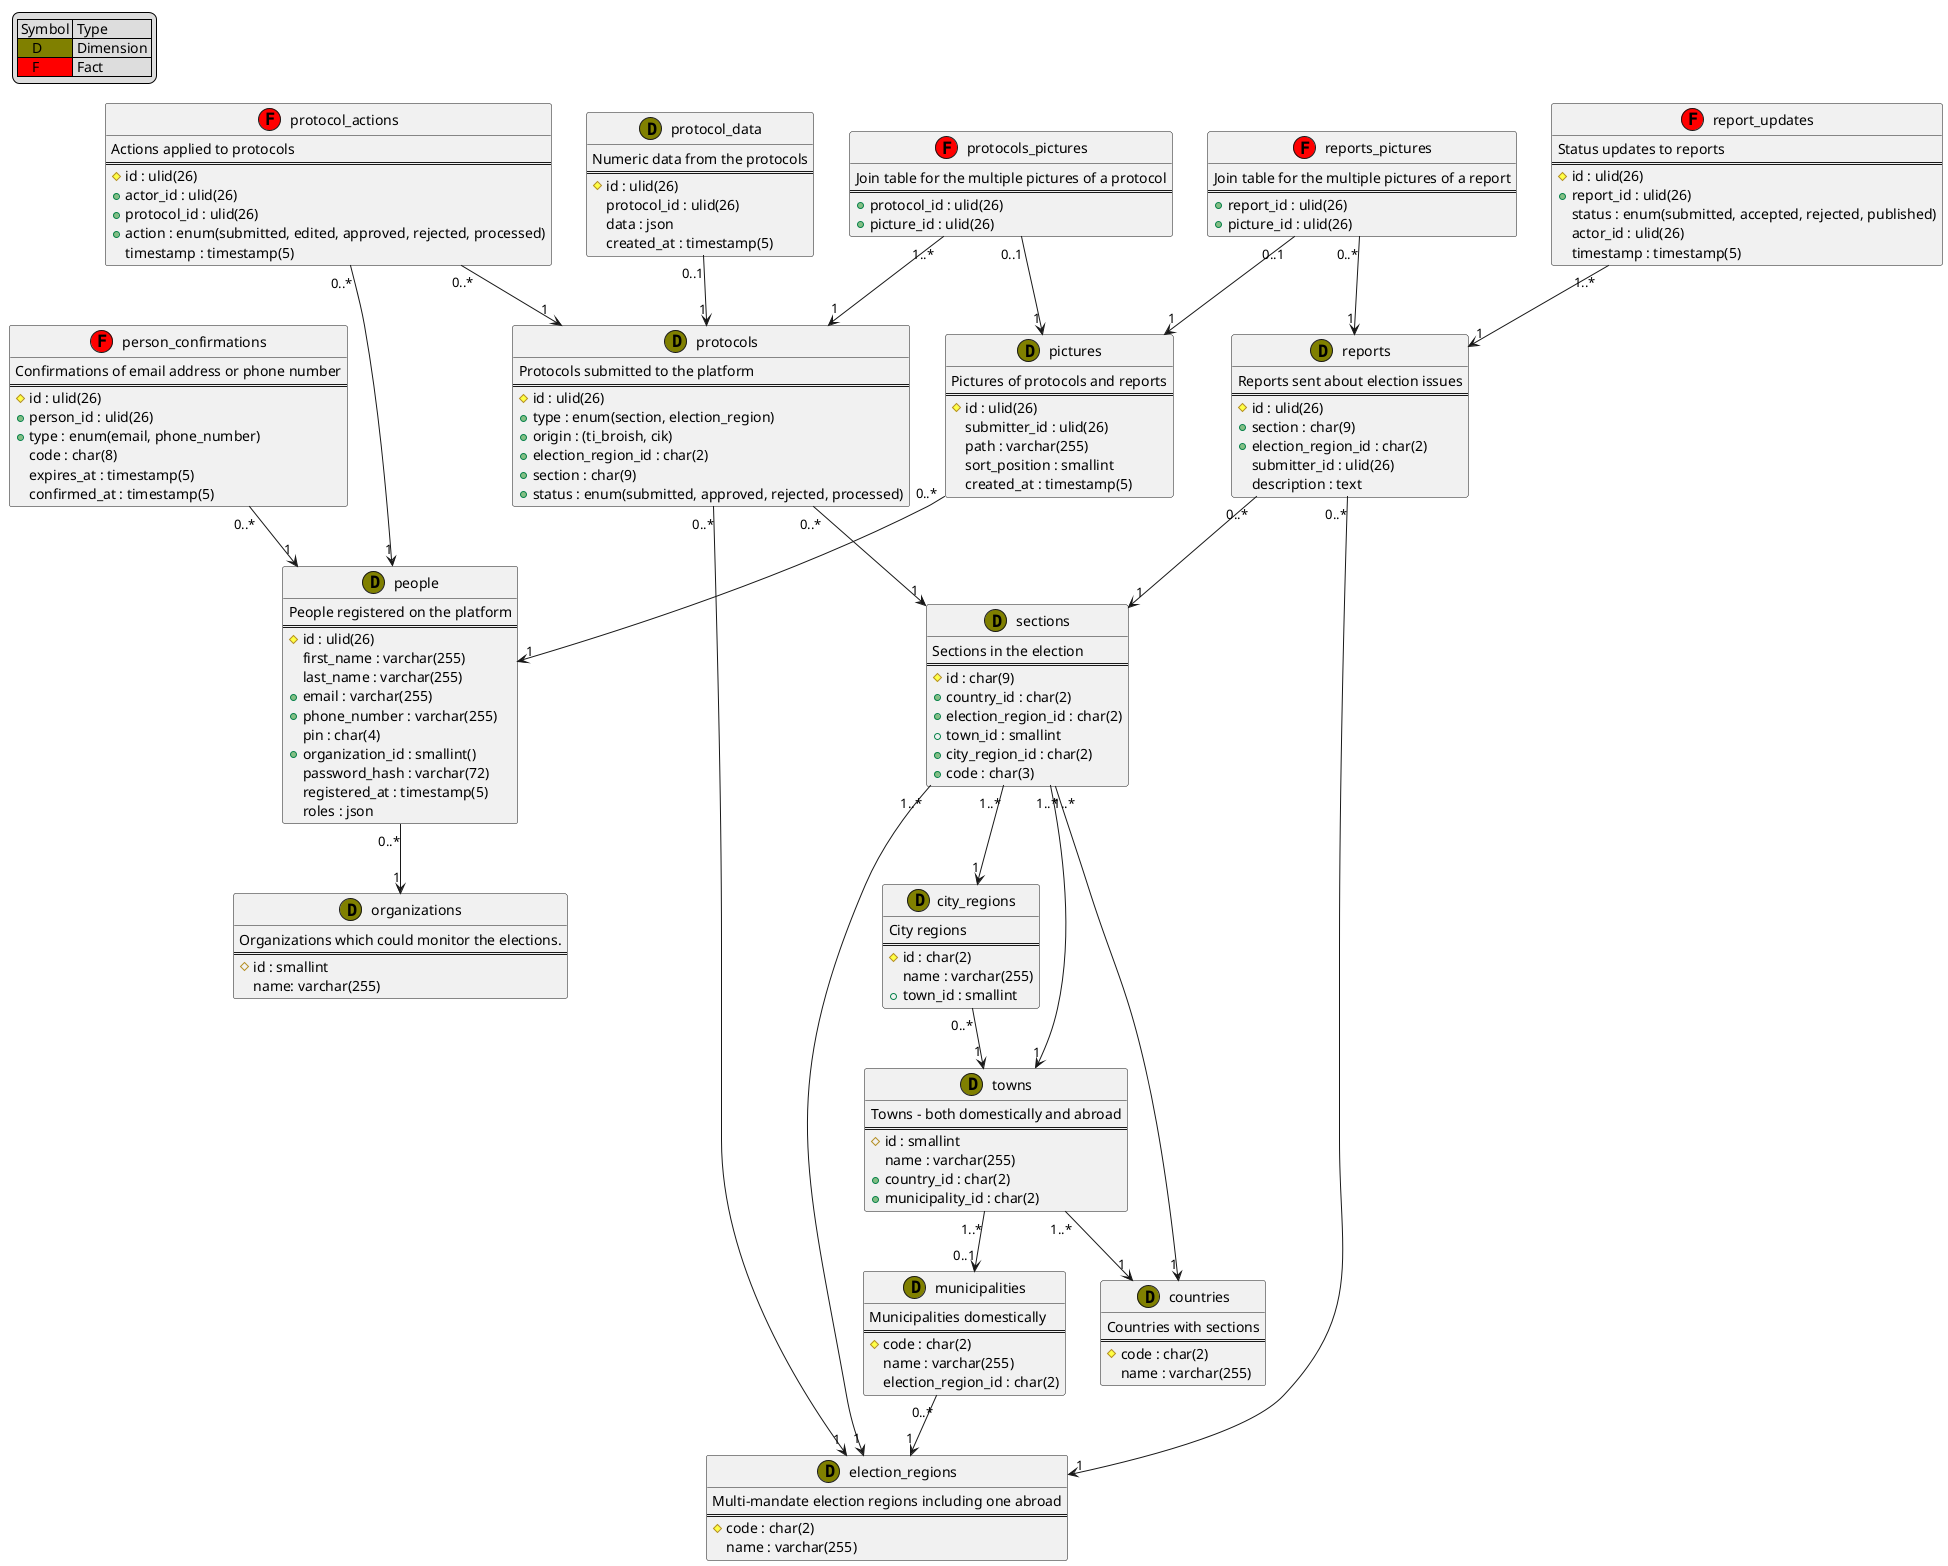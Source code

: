 @startuml database

legend top left
    | Symbol | Type |
    |<#808000>    D| Dimension |
    |<#FF0000>    F| Fact |
end legend

class people <<(D,olive)>> {
  People registered on the platform
  ==
  #id : ulid(26)
  first_name : varchar(255)
  last_name : varchar(255)
  +email : varchar(255)
  +phone_number : varchar(255)
  pin : char(4)
  +organization_id : smallint()
  password_hash : varchar(72)
  registered_at : timestamp(5)
  roles : json
}

person_confirmations "0..*" --> "1" people
people "0..*" --> "1" organizations

class organizations <<(D,olive)>> {
    Organizations which could monitor the elections.
    ==
    #id : smallint
    name: varchar(255)
}

class person_confirmations <<(F,red)>> {
    Confirmations of email address or phone number
    ==
    #id : ulid(26)
    +person_id : ulid(26)
    +type : enum(email, phone_number)
    code : char(8)
    expires_at : timestamp(5)
    confirmed_at : timestamp(5)
}

class sections <<(D,olive)>> {
    Sections in the election
    ==
    #id : char(9)
    +country_id : char(2)
    +election_region_id : char(2)
    +town_id : smallint
    +city_region_id : char(2)
    +code : char(3)
}

sections "1..*" --> "1" countries
sections "1..*" --> "1" election_regions
sections "1..*" --> "1" city_regions
sections "1..*" --> "1" towns

class protocols <<(D,olive)>> {
    Protocols submitted to the platform
    ==
    #id : ulid(26)
    +type : enum(section, election_region)
    +origin : (ti_broish, cik)
    +election_region_id : char(2)
    +section : char(9)
    +status : enum(submitted, approved, rejected, processed)
}

protocols "0..*" --> "1" sections
protocols "0..*" --> "1" election_regions

class protocol_data <<(D,olive)>> {
    Numeric data from the protocols
    ==
    #id : ulid(26)
    protocol_id : ulid(26)
    data : json
    created_at : timestamp(5)
}

protocol_data "0..1" --> "1" protocols

class protocol_actions <<(F,red)>> {
    Actions applied to protocols
    ==
    #id : ulid(26)
    +actor_id : ulid(26)
    +protocol_id : ulid(26)
    +action : enum(submitted, edited, approved, rejected, processed)
    timestamp : timestamp(5)
}

protocol_actions "0..*" --> "1" protocols
protocol_actions "0..*" --> "1" people

class reports <<(D,olive)>> {
    Reports sent about election issues
    ==
    #id : ulid(26)
    +section : char(9)
    +election_region_id : char(2)
    submitter_id : ulid(26)
    description : text
}

reports "0..*" --> "1" sections
reports "0..*" --> "1" election_regions

class report_updates <<(F,red)>> {
    Status updates to reports
    ==
    #id : ulid(26)
    +report_id : ulid(26)
    status : enum(submitted, accepted, rejected, published)
    actor_id : ulid(26)
    timestamp : timestamp(5)
}

report_updates "1..*" --> "1" reports

class pictures <<(D,olive)>> {
    Pictures of protocols and reports
    ==
    #id : ulid(26)
    submitter_id : ulid(26)
    path : varchar(255)
    sort_position : smallint
    created_at : timestamp(5)
}

pictures "0..*" --> "1" people

class reports_pictures <<(F,red)>> {
    Join table for the multiple pictures of a report
    ==
    +report_id : ulid(26)
    +picture_id : ulid(26)
}

reports_pictures "0..1" --> "1" pictures
reports_pictures "0..*" --> "1" reports

class protocols_pictures <<(F,red)>> {
    Join table for the multiple pictures of a protocol
    ==
    +protocol_id : ulid(26)
    +picture_id : ulid(26)
}

protocols_pictures "0..1" --> "1" pictures
protocols_pictures "1..*" --> "1" protocols

class election_regions <<(D,olive)>> {
    Multi-mandate election regions including one abroad
    ==
    #code : char(2)
    name : varchar(255)
}

class countries <<(D,olive)>> {
    Countries with sections
    ==
    #code : char(2)
    name : varchar(255)
}

class municipalities <<(D,olive)>> {
    Municipalities domestically
    ==
    #code : char(2)
    name : varchar(255)
    election_region_id : char(2)
}

municipalities "0..*" --> "1" election_regions

class towns <<(D,olive)>> {
    Towns - both domestically and abroad
    ==
    #id : smallint
    name : varchar(255)
    +country_id : char(2)
    +municipality_id : char(2)
}

towns "1..*" --> "1" countries
towns "1..*" --> "0..1" municipalities

class city_regions <<(D,olive)>> {
    City regions
    ==
    #id : char(2)
    name : varchar(255)
    +town_id : smallint
}

city_regions "0..*" --> "1" towns

@enduml
